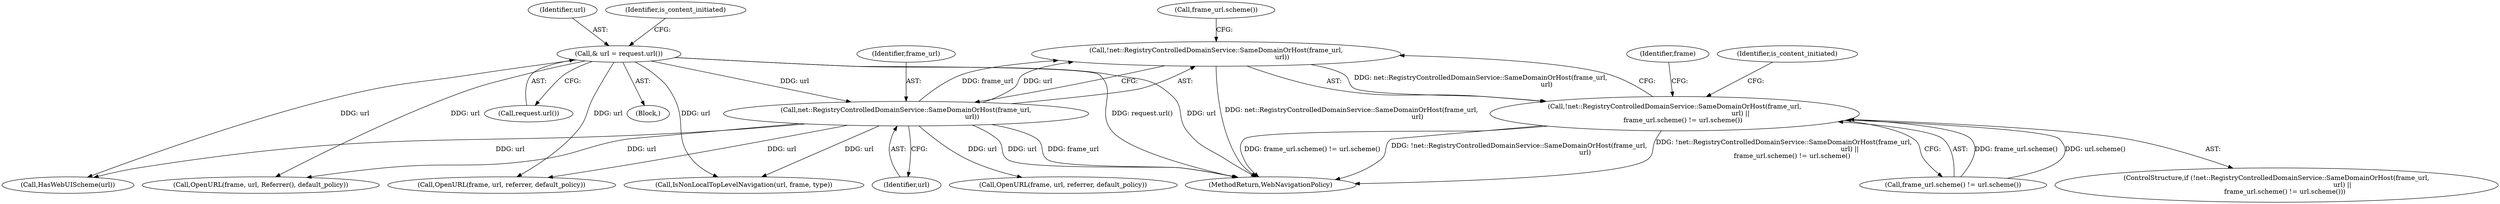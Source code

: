 digraph "0_Chrome_0a57375ad73780e61e1770a9d88b0529b0dbd33b@API" {
"1000190" [label="(Call,!net::RegistryControlledDomainService::SameDomainOrHost(frame_url,\n                                                                url))"];
"1000191" [label="(Call,net::RegistryControlledDomainService::SameDomainOrHost(frame_url,\n                                                                url))"];
"1000153" [label="(Call,& url = request.url())"];
"1000189" [label="(Call,!net::RegistryControlledDomainService::SameDomainOrHost(frame_url,\n                                                                url) ||\n        frame_url.scheme() != url.scheme())"];
"1000190" [label="(Call,!net::RegistryControlledDomainService::SameDomainOrHost(frame_url,\n                                                                url))"];
"1000194" [label="(Call,frame_url.scheme() != url.scheme())"];
"1000192" [label="(Identifier,frame_url)"];
"1000279" [label="(Call,HasWebUIScheme(url))"];
"1000389" [label="(MethodReturn,WebNavigationPolicy)"];
"1000195" [label="(Call,frame_url.scheme())"];
"1000155" [label="(Call,request.url())"];
"1000380" [label="(Call,OpenURL(frame, url, Referrer(), default_policy))"];
"1000191" [label="(Call,net::RegistryControlledDomainService::SameDomainOrHost(frame_url,\n                                                                url))"];
"1000198" [label="(Call,OpenURL(frame, url, referrer, default_policy))"];
"1000110" [label="(Block,)"];
"1000189" [label="(Call,!net::RegistryControlledDomainService::SameDomainOrHost(frame_url,\n                                                                url) ||\n        frame_url.scheme() != url.scheme())"];
"1000242" [label="(Call,OpenURL(frame, url, referrer, default_policy))"];
"1000215" [label="(Call,IsNonLocalTopLevelNavigation(url, frame, type))"];
"1000206" [label="(Identifier,is_content_initiated)"];
"1000158" [label="(Identifier,is_content_initiated)"];
"1000153" [label="(Call,& url = request.url())"];
"1000154" [label="(Identifier,url)"];
"1000188" [label="(ControlStructure,if (!net::RegistryControlledDomainService::SameDomainOrHost(frame_url,\n                                                                url) ||\n        frame_url.scheme() != url.scheme()))"];
"1000193" [label="(Identifier,url)"];
"1000199" [label="(Identifier,frame)"];
"1000190" -> "1000189"  [label="AST: "];
"1000190" -> "1000191"  [label="CFG: "];
"1000191" -> "1000190"  [label="AST: "];
"1000195" -> "1000190"  [label="CFG: "];
"1000189" -> "1000190"  [label="CFG: "];
"1000190" -> "1000389"  [label="DDG: net::RegistryControlledDomainService::SameDomainOrHost(frame_url,\n                                                                url)"];
"1000190" -> "1000189"  [label="DDG: net::RegistryControlledDomainService::SameDomainOrHost(frame_url,\n                                                                url)"];
"1000191" -> "1000190"  [label="DDG: frame_url"];
"1000191" -> "1000190"  [label="DDG: url"];
"1000191" -> "1000193"  [label="CFG: "];
"1000192" -> "1000191"  [label="AST: "];
"1000193" -> "1000191"  [label="AST: "];
"1000191" -> "1000389"  [label="DDG: url"];
"1000191" -> "1000389"  [label="DDG: frame_url"];
"1000153" -> "1000191"  [label="DDG: url"];
"1000191" -> "1000198"  [label="DDG: url"];
"1000191" -> "1000215"  [label="DDG: url"];
"1000191" -> "1000242"  [label="DDG: url"];
"1000191" -> "1000279"  [label="DDG: url"];
"1000191" -> "1000380"  [label="DDG: url"];
"1000153" -> "1000110"  [label="AST: "];
"1000153" -> "1000155"  [label="CFG: "];
"1000154" -> "1000153"  [label="AST: "];
"1000155" -> "1000153"  [label="AST: "];
"1000158" -> "1000153"  [label="CFG: "];
"1000153" -> "1000389"  [label="DDG: request.url()"];
"1000153" -> "1000389"  [label="DDG: url"];
"1000153" -> "1000215"  [label="DDG: url"];
"1000153" -> "1000242"  [label="DDG: url"];
"1000153" -> "1000279"  [label="DDG: url"];
"1000153" -> "1000380"  [label="DDG: url"];
"1000189" -> "1000188"  [label="AST: "];
"1000189" -> "1000194"  [label="CFG: "];
"1000194" -> "1000189"  [label="AST: "];
"1000199" -> "1000189"  [label="CFG: "];
"1000206" -> "1000189"  [label="CFG: "];
"1000189" -> "1000389"  [label="DDG: frame_url.scheme() != url.scheme()"];
"1000189" -> "1000389"  [label="DDG: !net::RegistryControlledDomainService::SameDomainOrHost(frame_url,\n                                                                url)"];
"1000189" -> "1000389"  [label="DDG: !net::RegistryControlledDomainService::SameDomainOrHost(frame_url,\n                                                                url) ||\n        frame_url.scheme() != url.scheme()"];
"1000194" -> "1000189"  [label="DDG: frame_url.scheme()"];
"1000194" -> "1000189"  [label="DDG: url.scheme()"];
}

